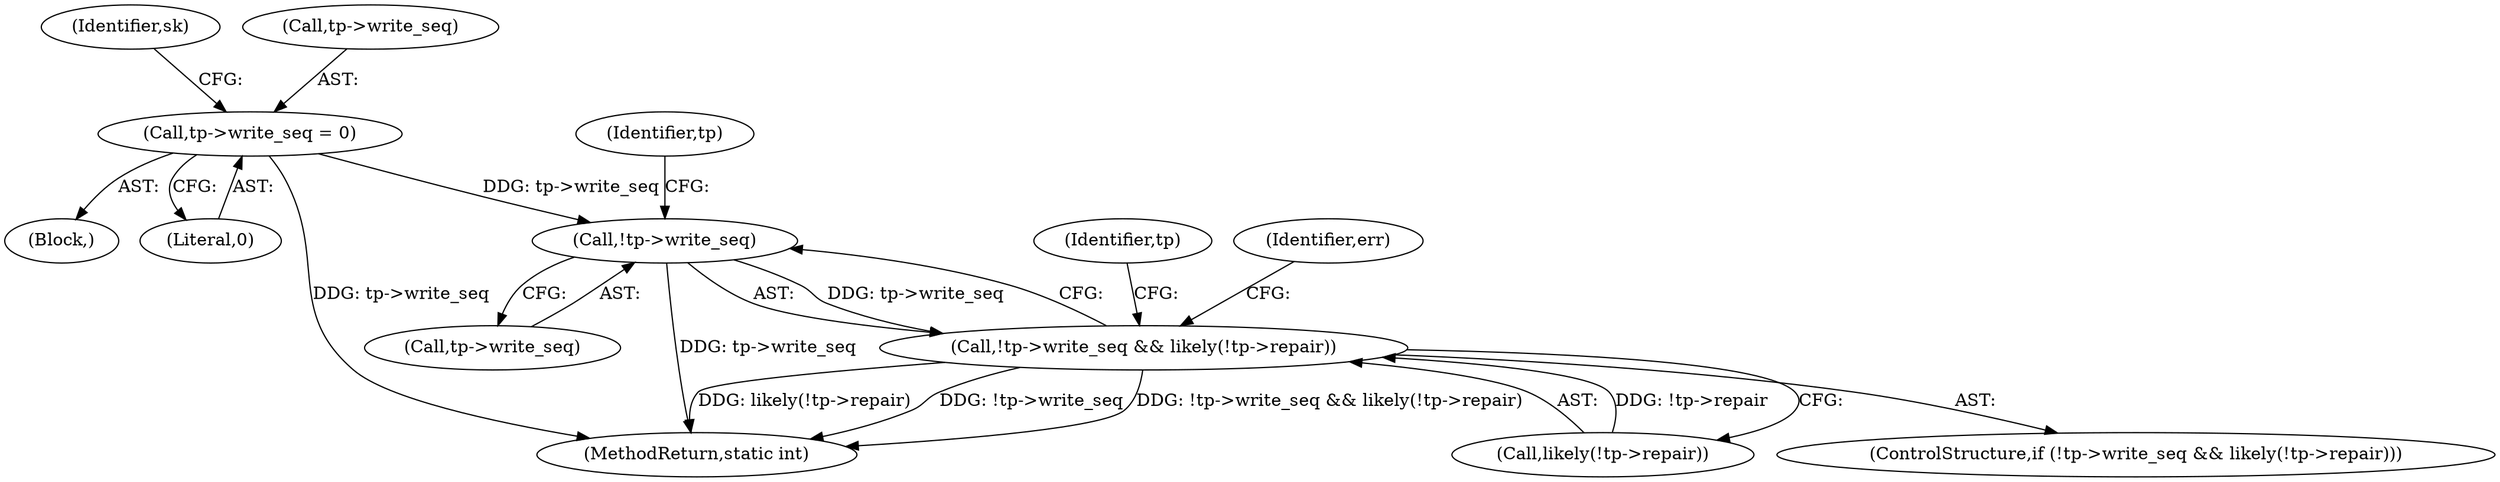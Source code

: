 digraph "0_linux_45f6fad84cc305103b28d73482b344d7f5b76f39_15@API" {
"1000658" [label="(Call,!tp->write_seq)"];
"1000315" [label="(Call,tp->write_seq = 0)"];
"1000657" [label="(Call,!tp->write_seq && likely(!tp->repair))"];
"1000300" [label="(Block,)"];
"1000656" [label="(ControlStructure,if (!tp->write_seq && likely(!tp->repair)))"];
"1000665" [label="(Identifier,tp)"];
"1000315" [label="(Call,tp->write_seq = 0)"];
"1000662" [label="(Call,likely(!tp->repair))"];
"1000658" [label="(Call,!tp->write_seq)"];
"1000319" [label="(Literal,0)"];
"1000669" [label="(Identifier,tp)"];
"1000659" [label="(Call,tp->write_seq)"];
"1000322" [label="(Identifier,sk)"];
"1000657" [label="(Call,!tp->write_seq && likely(!tp->repair))"];
"1000716" [label="(MethodReturn,static int)"];
"1000689" [label="(Identifier,err)"];
"1000316" [label="(Call,tp->write_seq)"];
"1000658" -> "1000657"  [label="AST: "];
"1000658" -> "1000659"  [label="CFG: "];
"1000659" -> "1000658"  [label="AST: "];
"1000665" -> "1000658"  [label="CFG: "];
"1000657" -> "1000658"  [label="CFG: "];
"1000658" -> "1000716"  [label="DDG: tp->write_seq"];
"1000658" -> "1000657"  [label="DDG: tp->write_seq"];
"1000315" -> "1000658"  [label="DDG: tp->write_seq"];
"1000315" -> "1000300"  [label="AST: "];
"1000315" -> "1000319"  [label="CFG: "];
"1000316" -> "1000315"  [label="AST: "];
"1000319" -> "1000315"  [label="AST: "];
"1000322" -> "1000315"  [label="CFG: "];
"1000315" -> "1000716"  [label="DDG: tp->write_seq"];
"1000657" -> "1000656"  [label="AST: "];
"1000657" -> "1000662"  [label="CFG: "];
"1000662" -> "1000657"  [label="AST: "];
"1000669" -> "1000657"  [label="CFG: "];
"1000689" -> "1000657"  [label="CFG: "];
"1000657" -> "1000716"  [label="DDG: likely(!tp->repair)"];
"1000657" -> "1000716"  [label="DDG: !tp->write_seq"];
"1000657" -> "1000716"  [label="DDG: !tp->write_seq && likely(!tp->repair)"];
"1000662" -> "1000657"  [label="DDG: !tp->repair"];
}
